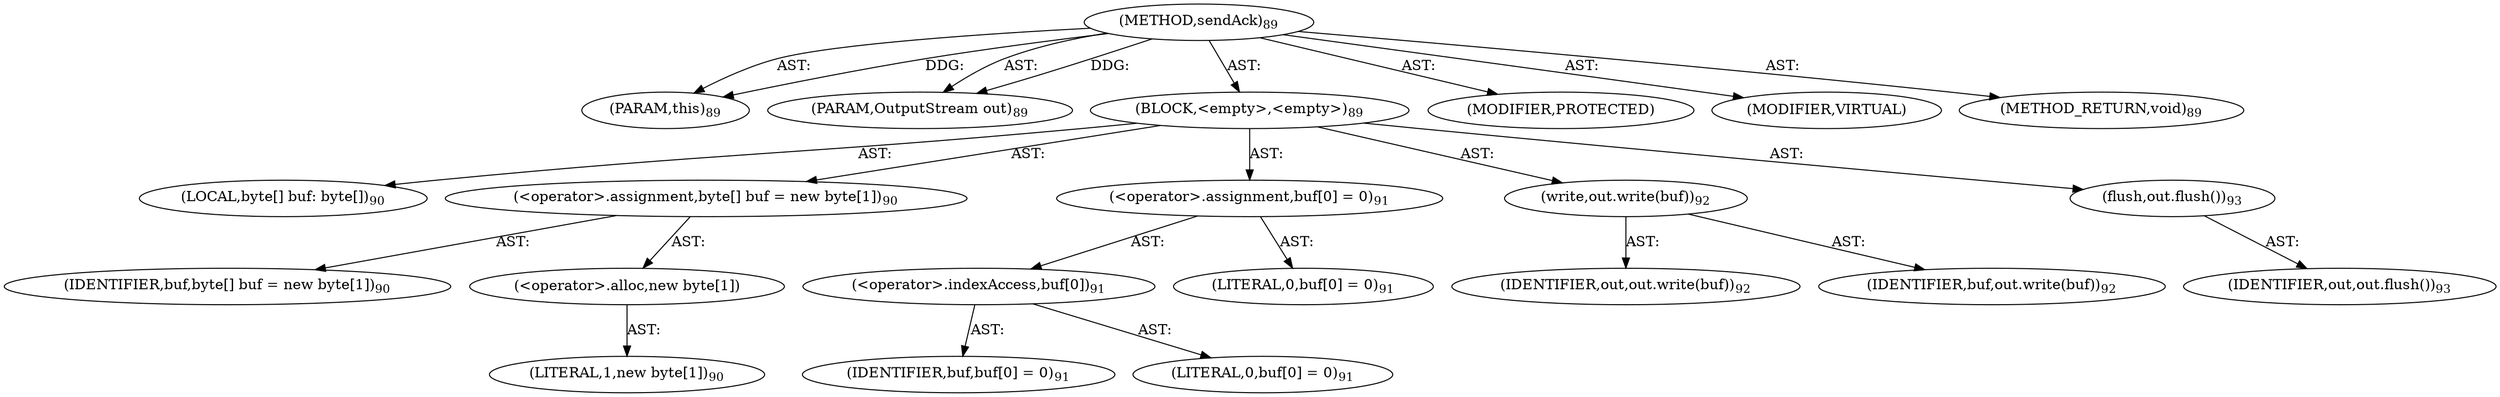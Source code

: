 digraph "sendAck" {  
"111669149698" [label = <(METHOD,sendAck)<SUB>89</SUB>> ]
"115964116998" [label = <(PARAM,this)<SUB>89</SUB>> ]
"115964116999" [label = <(PARAM,OutputStream out)<SUB>89</SUB>> ]
"25769803778" [label = <(BLOCK,&lt;empty&gt;,&lt;empty&gt;)<SUB>89</SUB>> ]
"94489280513" [label = <(LOCAL,byte[] buf: byte[])<SUB>90</SUB>> ]
"30064771084" [label = <(&lt;operator&gt;.assignment,byte[] buf = new byte[1])<SUB>90</SUB>> ]
"68719476748" [label = <(IDENTIFIER,buf,byte[] buf = new byte[1])<SUB>90</SUB>> ]
"30064771085" [label = <(&lt;operator&gt;.alloc,new byte[1])> ]
"90194313217" [label = <(LITERAL,1,new byte[1])<SUB>90</SUB>> ]
"30064771086" [label = <(&lt;operator&gt;.assignment,buf[0] = 0)<SUB>91</SUB>> ]
"30064771087" [label = <(&lt;operator&gt;.indexAccess,buf[0])<SUB>91</SUB>> ]
"68719476749" [label = <(IDENTIFIER,buf,buf[0] = 0)<SUB>91</SUB>> ]
"90194313218" [label = <(LITERAL,0,buf[0] = 0)<SUB>91</SUB>> ]
"90194313219" [label = <(LITERAL,0,buf[0] = 0)<SUB>91</SUB>> ]
"30064771088" [label = <(write,out.write(buf))<SUB>92</SUB>> ]
"68719476750" [label = <(IDENTIFIER,out,out.write(buf))<SUB>92</SUB>> ]
"68719476751" [label = <(IDENTIFIER,buf,out.write(buf))<SUB>92</SUB>> ]
"30064771089" [label = <(flush,out.flush())<SUB>93</SUB>> ]
"68719476752" [label = <(IDENTIFIER,out,out.flush())<SUB>93</SUB>> ]
"133143986182" [label = <(MODIFIER,PROTECTED)> ]
"133143986183" [label = <(MODIFIER,VIRTUAL)> ]
"128849018882" [label = <(METHOD_RETURN,void)<SUB>89</SUB>> ]
  "111669149698" -> "115964116998"  [ label = "AST: "] 
  "111669149698" -> "115964116999"  [ label = "AST: "] 
  "111669149698" -> "25769803778"  [ label = "AST: "] 
  "111669149698" -> "133143986182"  [ label = "AST: "] 
  "111669149698" -> "133143986183"  [ label = "AST: "] 
  "111669149698" -> "128849018882"  [ label = "AST: "] 
  "25769803778" -> "94489280513"  [ label = "AST: "] 
  "25769803778" -> "30064771084"  [ label = "AST: "] 
  "25769803778" -> "30064771086"  [ label = "AST: "] 
  "25769803778" -> "30064771088"  [ label = "AST: "] 
  "25769803778" -> "30064771089"  [ label = "AST: "] 
  "30064771084" -> "68719476748"  [ label = "AST: "] 
  "30064771084" -> "30064771085"  [ label = "AST: "] 
  "30064771085" -> "90194313217"  [ label = "AST: "] 
  "30064771086" -> "30064771087"  [ label = "AST: "] 
  "30064771086" -> "90194313219"  [ label = "AST: "] 
  "30064771087" -> "68719476749"  [ label = "AST: "] 
  "30064771087" -> "90194313218"  [ label = "AST: "] 
  "30064771088" -> "68719476750"  [ label = "AST: "] 
  "30064771088" -> "68719476751"  [ label = "AST: "] 
  "30064771089" -> "68719476752"  [ label = "AST: "] 
  "111669149698" -> "115964116998"  [ label = "DDG: "] 
  "111669149698" -> "115964116999"  [ label = "DDG: "] 
}
